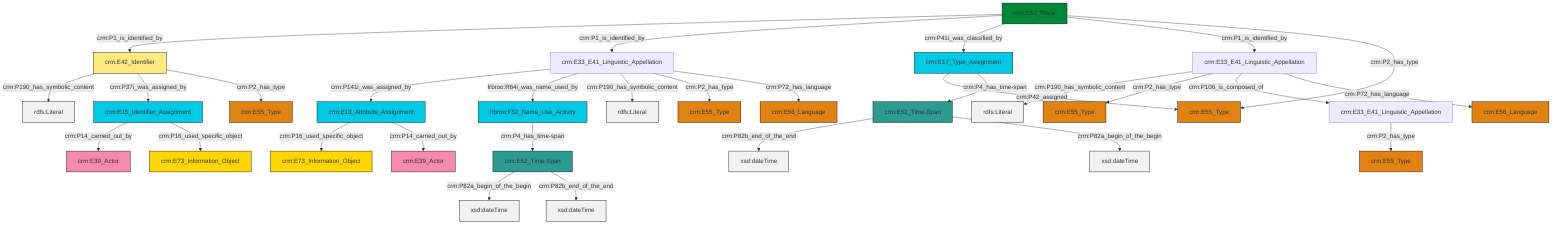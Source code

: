 graph TD
classDef Literal fill:#f2f2f2,stroke:#000000;
classDef CRM_Entity fill:#FFFFFF,stroke:#000000;
classDef Temporal_Entity fill:#00C9E6, stroke:#000000;
classDef Type fill:#E18312, stroke:#000000;
classDef Time-Span fill:#2C9C91, stroke:#000000;
classDef Appellation fill:#FFEB7F, stroke:#000000;
classDef Place fill:#008836, stroke:#000000;
classDef Persistent_Item fill:#B266B2, stroke:#000000;
classDef Conceptual_Object fill:#FFD700, stroke:#000000;
classDef Physical_Thing fill:#D2B48C, stroke:#000000;
classDef Actor fill:#f58aad, stroke:#000000;
classDef PC_Classes fill:#4ce600, stroke:#000000;
classDef Multi fill:#cccccc,stroke:#000000;

0["crm:E33_E41_Linguistic_Appellation"]:::Default -->|crm:P190_has_symbolic_content| 1[rdfs:Literal]:::Literal
2["crm:E13_Attribute_Assignment"]:::Temporal_Entity -->|crm:P16_used_specific_object| 3["crm:E73_Information_Object"]:::Conceptual_Object
4["crm:E33_E41_Linguistic_Appellation"]:::Default -->|crm:P141i_was_assigned_by| 2["crm:E13_Attribute_Assignment"]:::Temporal_Entity
7["frbroo:F52_Name_Use_Activity"]:::Temporal_Entity -->|crm:P4_has_time-span| 8["crm:E52_Time-Span"]:::Time-Span
9["crm:E17_Type_Assignment"]:::Temporal_Entity -->|crm:P42_assigned| 10["crm:E55_Type"]:::Type
0["crm:E33_E41_Linguistic_Appellation"]:::Default -->|crm:P2_has_type| 5["crm:E55_Type"]:::Type
13["crm:E33_E41_Linguistic_Appellation"]:::Default -->|crm:P2_has_type| 14["crm:E55_Type"]:::Type
8["crm:E52_Time-Span"]:::Time-Span -->|crm:P82a_begin_of_the_begin| 17[xsd:dateTime]:::Literal
2["crm:E13_Attribute_Assignment"]:::Temporal_Entity -->|crm:P14_carried_out_by| 18["crm:E39_Actor"]:::Actor
19["crm:E53_Place"]:::Place -->|crm:P1_is_identified_by| 20["crm:E42_Identifier"]:::Appellation
23["crm:E15_Identifier_Assignment"]:::Temporal_Entity -->|crm:P14_carried_out_by| 25["crm:E39_Actor"]:::Actor
29["crm:E52_Time-Span"]:::Time-Span -->|crm:P82b_end_of_the_end| 30[xsd:dateTime]:::Literal
20["crm:E42_Identifier"]:::Appellation -->|crm:P190_has_symbolic_content| 31[rdfs:Literal]:::Literal
0["crm:E33_E41_Linguistic_Appellation"]:::Default -->|crm:P106_is_composed_of| 13["crm:E33_E41_Linguistic_Appellation"]:::Default
19["crm:E53_Place"]:::Place -->|crm:P1_is_identified_by| 4["crm:E33_E41_Linguistic_Appellation"]:::Default
8["crm:E52_Time-Span"]:::Time-Span -->|crm:P82b_end_of_the_end| 35[xsd:dateTime]:::Literal
4["crm:E33_E41_Linguistic_Appellation"]:::Default -->|frbroo:R64i_was_name_used_by| 7["frbroo:F52_Name_Use_Activity"]:::Temporal_Entity
4["crm:E33_E41_Linguistic_Appellation"]:::Default -->|crm:P190_has_symbolic_content| 38[rdfs:Literal]:::Literal
4["crm:E33_E41_Linguistic_Appellation"]:::Default -->|crm:P2_has_type| 39["crm:E55_Type"]:::Type
20["crm:E42_Identifier"]:::Appellation -->|crm:P37i_was_assigned_by| 23["crm:E15_Identifier_Assignment"]:::Temporal_Entity
23["crm:E15_Identifier_Assignment"]:::Temporal_Entity -->|crm:P16_used_specific_object| 27["crm:E73_Information_Object"]:::Conceptual_Object
20["crm:E42_Identifier"]:::Appellation -->|crm:P2_has_type| 41["crm:E55_Type"]:::Type
19["crm:E53_Place"]:::Place -->|crm:P41i_was_classified_by| 9["crm:E17_Type_Assignment"]:::Temporal_Entity
19["crm:E53_Place"]:::Place -->|crm:P1_is_identified_by| 0["crm:E33_E41_Linguistic_Appellation"]:::Default
0["crm:E33_E41_Linguistic_Appellation"]:::Default -->|crm:P72_has_language| 11["crm:E56_Language"]:::Type
19["crm:E53_Place"]:::Place -->|crm:P2_has_type| 10["crm:E55_Type"]:::Type
29["crm:E52_Time-Span"]:::Time-Span -->|crm:P82a_begin_of_the_begin| 47[xsd:dateTime]:::Literal
9["crm:E17_Type_Assignment"]:::Temporal_Entity -->|crm:P4_has_time-span| 29["crm:E52_Time-Span"]:::Time-Span
4["crm:E33_E41_Linguistic_Appellation"]:::Default -->|crm:P72_has_language| 36["crm:E56_Language"]:::Type